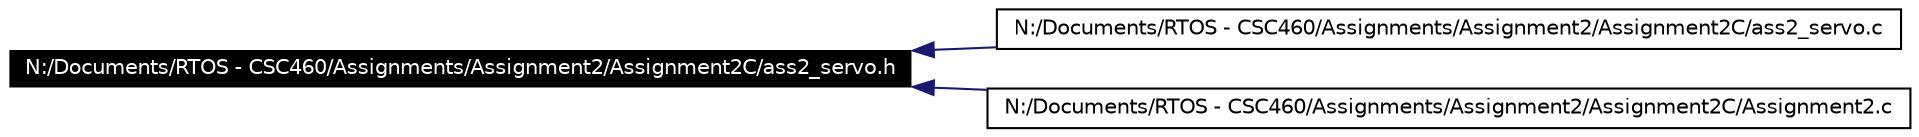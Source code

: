 digraph G
{
  edge [fontname="Helvetica",fontsize=10,labelfontname="Helvetica",labelfontsize=10];
  node [fontname="Helvetica",fontsize=10,shape=record];
  rankdir=LR;
  Node1 [label="N:/Documents/RTOS - CSC460/Assignments/Assignment2/Assignment2C/ass2_servo.h",height=0.2,width=0.4,color="white", fillcolor="black", style="filled" fontcolor="white"];
  Node1 -> Node2 [dir=back,color="midnightblue",fontsize=10,style="solid",fontname="Helvetica"];
  Node2 [label="N:/Documents/RTOS - CSC460/Assignments/Assignment2/Assignment2C/ass2_servo.c",height=0.2,width=0.4,color="black", fillcolor="white", style="filled",URL="$ass2__servo_8c.html"];
  Node1 -> Node3 [dir=back,color="midnightblue",fontsize=10,style="solid",fontname="Helvetica"];
  Node3 [label="N:/Documents/RTOS - CSC460/Assignments/Assignment2/Assignment2C/Assignment2.c",height=0.2,width=0.4,color="black", fillcolor="white", style="filled",URL="$_assignment2_8c.html"];
}
